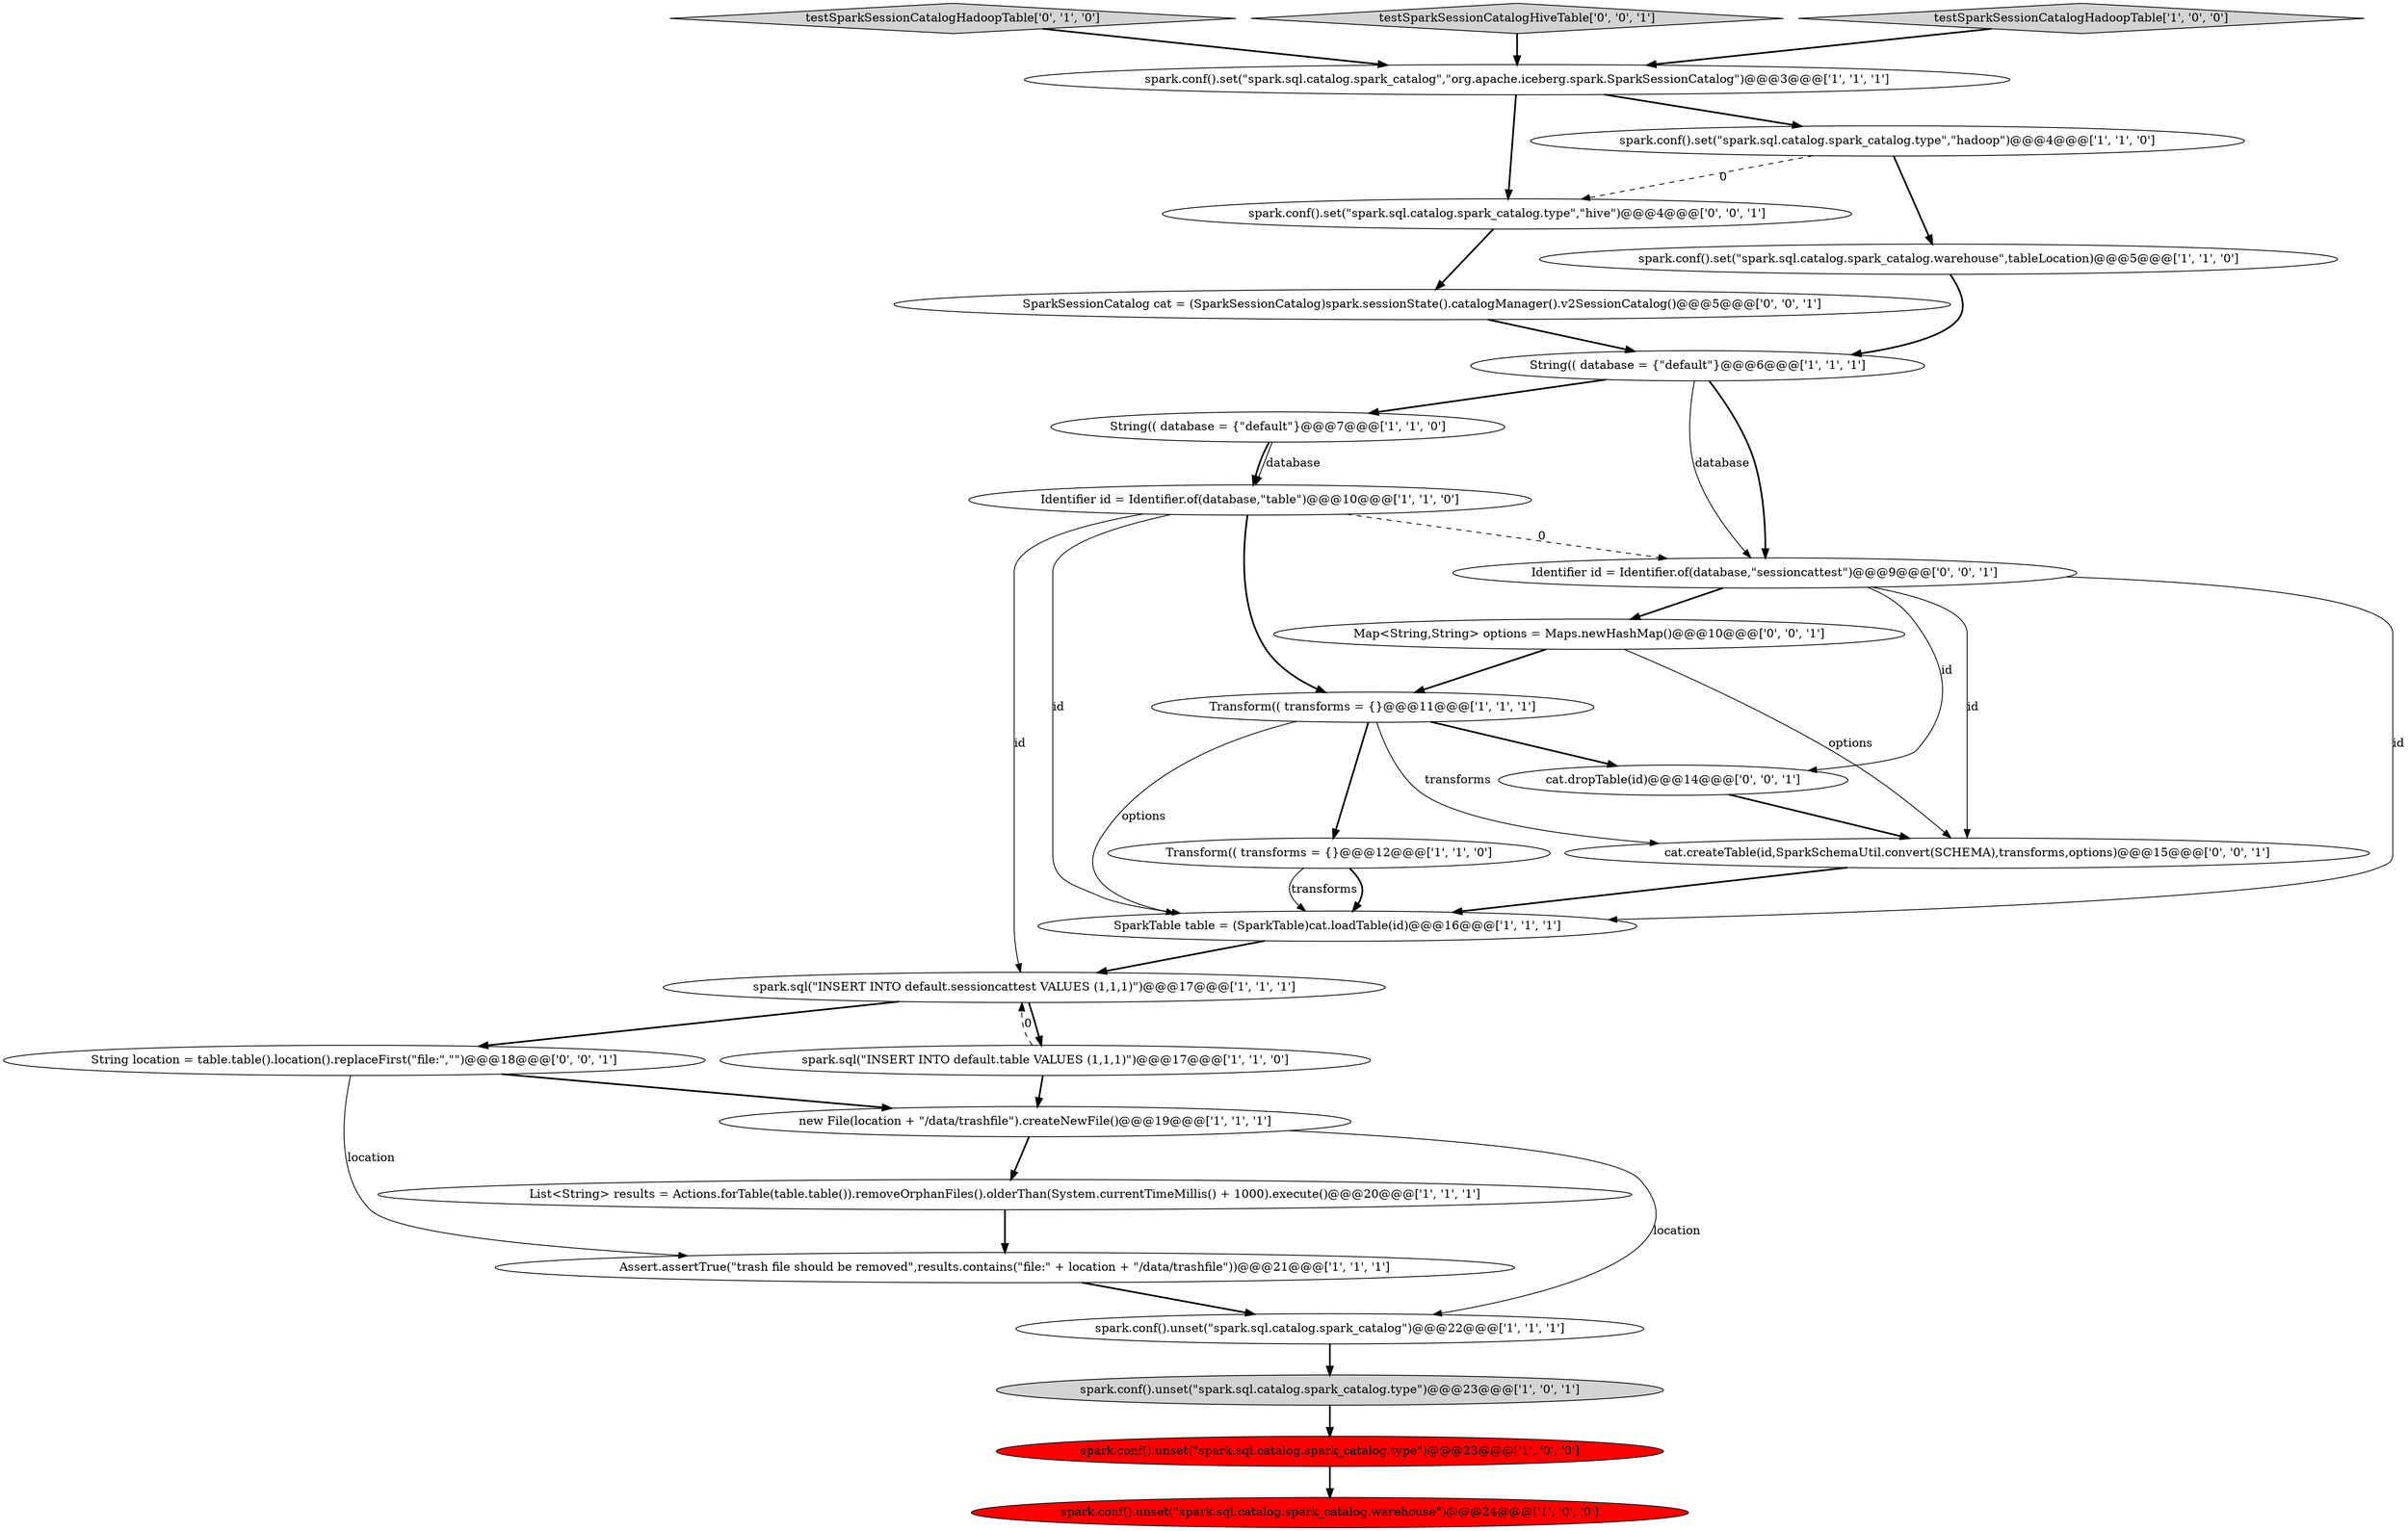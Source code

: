 digraph {
11 [style = filled, label = "String(( database = {\"default\"}@@@7@@@['1', '1', '0']", fillcolor = white, shape = ellipse image = "AAA0AAABBB1BBB"];
15 [style = filled, label = "SparkTable table = (SparkTable)cat.loadTable(id)@@@16@@@['1', '1', '1']", fillcolor = white, shape = ellipse image = "AAA0AAABBB1BBB"];
19 [style = filled, label = "testSparkSessionCatalogHadoopTable['0', '1', '0']", fillcolor = lightgray, shape = diamond image = "AAA0AAABBB2BBB"];
14 [style = filled, label = "Identifier id = Identifier.of(database,\"table\")@@@10@@@['1', '1', '0']", fillcolor = white, shape = ellipse image = "AAA0AAABBB1BBB"];
10 [style = filled, label = "spark.conf().unset(\"spark.sql.catalog.spark_catalog.warehouse\")@@@24@@@['1', '0', '0']", fillcolor = red, shape = ellipse image = "AAA1AAABBB1BBB"];
17 [style = filled, label = "Transform(( transforms = {}@@@11@@@['1', '1', '1']", fillcolor = white, shape = ellipse image = "AAA0AAABBB1BBB"];
12 [style = filled, label = "new File(location + \"/data/trashfile\").createNewFile()@@@19@@@['1', '1', '1']", fillcolor = white, shape = ellipse image = "AAA0AAABBB1BBB"];
24 [style = filled, label = "testSparkSessionCatalogHiveTable['0', '0', '1']", fillcolor = lightgray, shape = diamond image = "AAA0AAABBB3BBB"];
2 [style = filled, label = "List<String> results = Actions.forTable(table.table()).removeOrphanFiles().olderThan(System.currentTimeMillis() + 1000).execute()@@@20@@@['1', '1', '1']", fillcolor = white, shape = ellipse image = "AAA0AAABBB1BBB"];
25 [style = filled, label = "spark.conf().set(\"spark.sql.catalog.spark_catalog.type\",\"hive\")@@@4@@@['0', '0', '1']", fillcolor = white, shape = ellipse image = "AAA0AAABBB3BBB"];
26 [style = filled, label = "SparkSessionCatalog cat = (SparkSessionCatalog)spark.sessionState().catalogManager().v2SessionCatalog()@@@5@@@['0', '0', '1']", fillcolor = white, shape = ellipse image = "AAA0AAABBB3BBB"];
5 [style = filled, label = "Assert.assertTrue(\"trash file should be removed\",results.contains(\"file:\" + location + \"/data/trashfile\"))@@@21@@@['1', '1', '1']", fillcolor = white, shape = ellipse image = "AAA0AAABBB1BBB"];
7 [style = filled, label = "spark.sql(\"INSERT INTO default.sessioncattest VALUES (1,1,1)\")@@@17@@@['1', '1', '1']", fillcolor = white, shape = ellipse image = "AAA0AAABBB1BBB"];
18 [style = filled, label = "spark.conf().set(\"spark.sql.catalog.spark_catalog\",\"org.apache.iceberg.spark.SparkSessionCatalog\")@@@3@@@['1', '1', '1']", fillcolor = white, shape = ellipse image = "AAA0AAABBB1BBB"];
6 [style = filled, label = "String(( database = {\"default\"}@@@6@@@['1', '1', '1']", fillcolor = white, shape = ellipse image = "AAA0AAABBB1BBB"];
22 [style = filled, label = "String location = table.table().location().replaceFirst(\"file:\",\"\")@@@18@@@['0', '0', '1']", fillcolor = white, shape = ellipse image = "AAA0AAABBB3BBB"];
23 [style = filled, label = "Identifier id = Identifier.of(database,\"sessioncattest\")@@@9@@@['0', '0', '1']", fillcolor = white, shape = ellipse image = "AAA0AAABBB3BBB"];
1 [style = filled, label = "spark.conf().set(\"spark.sql.catalog.spark_catalog.warehouse\",tableLocation)@@@5@@@['1', '1', '0']", fillcolor = white, shape = ellipse image = "AAA0AAABBB1BBB"];
4 [style = filled, label = "spark.sql(\"INSERT INTO default.table VALUES (1,1,1)\")@@@17@@@['1', '1', '0']", fillcolor = white, shape = ellipse image = "AAA0AAABBB1BBB"];
16 [style = filled, label = "spark.conf().unset(\"spark.sql.catalog.spark_catalog.type\")@@@23@@@['1', '0', '1']", fillcolor = lightgray, shape = ellipse image = "AAA0AAABBB1BBB"];
21 [style = filled, label = "cat.createTable(id,SparkSchemaUtil.convert(SCHEMA),transforms,options)@@@15@@@['0', '0', '1']", fillcolor = white, shape = ellipse image = "AAA0AAABBB3BBB"];
20 [style = filled, label = "cat.dropTable(id)@@@14@@@['0', '0', '1']", fillcolor = white, shape = ellipse image = "AAA0AAABBB3BBB"];
27 [style = filled, label = "Map<String,String> options = Maps.newHashMap()@@@10@@@['0', '0', '1']", fillcolor = white, shape = ellipse image = "AAA0AAABBB3BBB"];
13 [style = filled, label = "spark.conf().unset(\"spark.sql.catalog.spark_catalog\")@@@22@@@['1', '1', '1']", fillcolor = white, shape = ellipse image = "AAA0AAABBB1BBB"];
0 [style = filled, label = "spark.conf().set(\"spark.sql.catalog.spark_catalog.type\",\"hadoop\")@@@4@@@['1', '1', '0']", fillcolor = white, shape = ellipse image = "AAA0AAABBB1BBB"];
3 [style = filled, label = "Transform(( transforms = {}@@@12@@@['1', '1', '0']", fillcolor = white, shape = ellipse image = "AAA0AAABBB1BBB"];
8 [style = filled, label = "testSparkSessionCatalogHadoopTable['1', '0', '0']", fillcolor = lightgray, shape = diamond image = "AAA0AAABBB1BBB"];
9 [style = filled, label = "spark.conf().unset(\"spark.sql.catalog.spark_catalog.type\")@@@23@@@['1', '0', '0']", fillcolor = red, shape = ellipse image = "AAA1AAABBB1BBB"];
19->18 [style = bold, label=""];
15->7 [style = bold, label=""];
23->27 [style = bold, label=""];
11->14 [style = bold, label=""];
8->18 [style = bold, label=""];
6->23 [style = bold, label=""];
21->15 [style = bold, label=""];
14->7 [style = solid, label="id"];
14->15 [style = solid, label="id"];
14->17 [style = bold, label=""];
3->15 [style = bold, label=""];
7->4 [style = bold, label=""];
9->10 [style = bold, label=""];
26->6 [style = bold, label=""];
27->21 [style = solid, label="options"];
24->18 [style = bold, label=""];
13->16 [style = bold, label=""];
23->21 [style = solid, label="id"];
22->5 [style = solid, label="location"];
23->15 [style = solid, label="id"];
20->21 [style = bold, label=""];
17->15 [style = solid, label="options"];
7->22 [style = bold, label=""];
12->2 [style = bold, label=""];
14->23 [style = dashed, label="0"];
1->6 [style = bold, label=""];
3->15 [style = solid, label="transforms"];
0->25 [style = dashed, label="0"];
12->13 [style = solid, label="location"];
4->7 [style = dashed, label="0"];
0->1 [style = bold, label=""];
22->12 [style = bold, label=""];
6->11 [style = bold, label=""];
5->13 [style = bold, label=""];
25->26 [style = bold, label=""];
27->17 [style = bold, label=""];
18->25 [style = bold, label=""];
17->3 [style = bold, label=""];
6->23 [style = solid, label="database"];
4->12 [style = bold, label=""];
17->21 [style = solid, label="transforms"];
11->14 [style = solid, label="database"];
18->0 [style = bold, label=""];
16->9 [style = bold, label=""];
23->20 [style = solid, label="id"];
2->5 [style = bold, label=""];
17->20 [style = bold, label=""];
}
